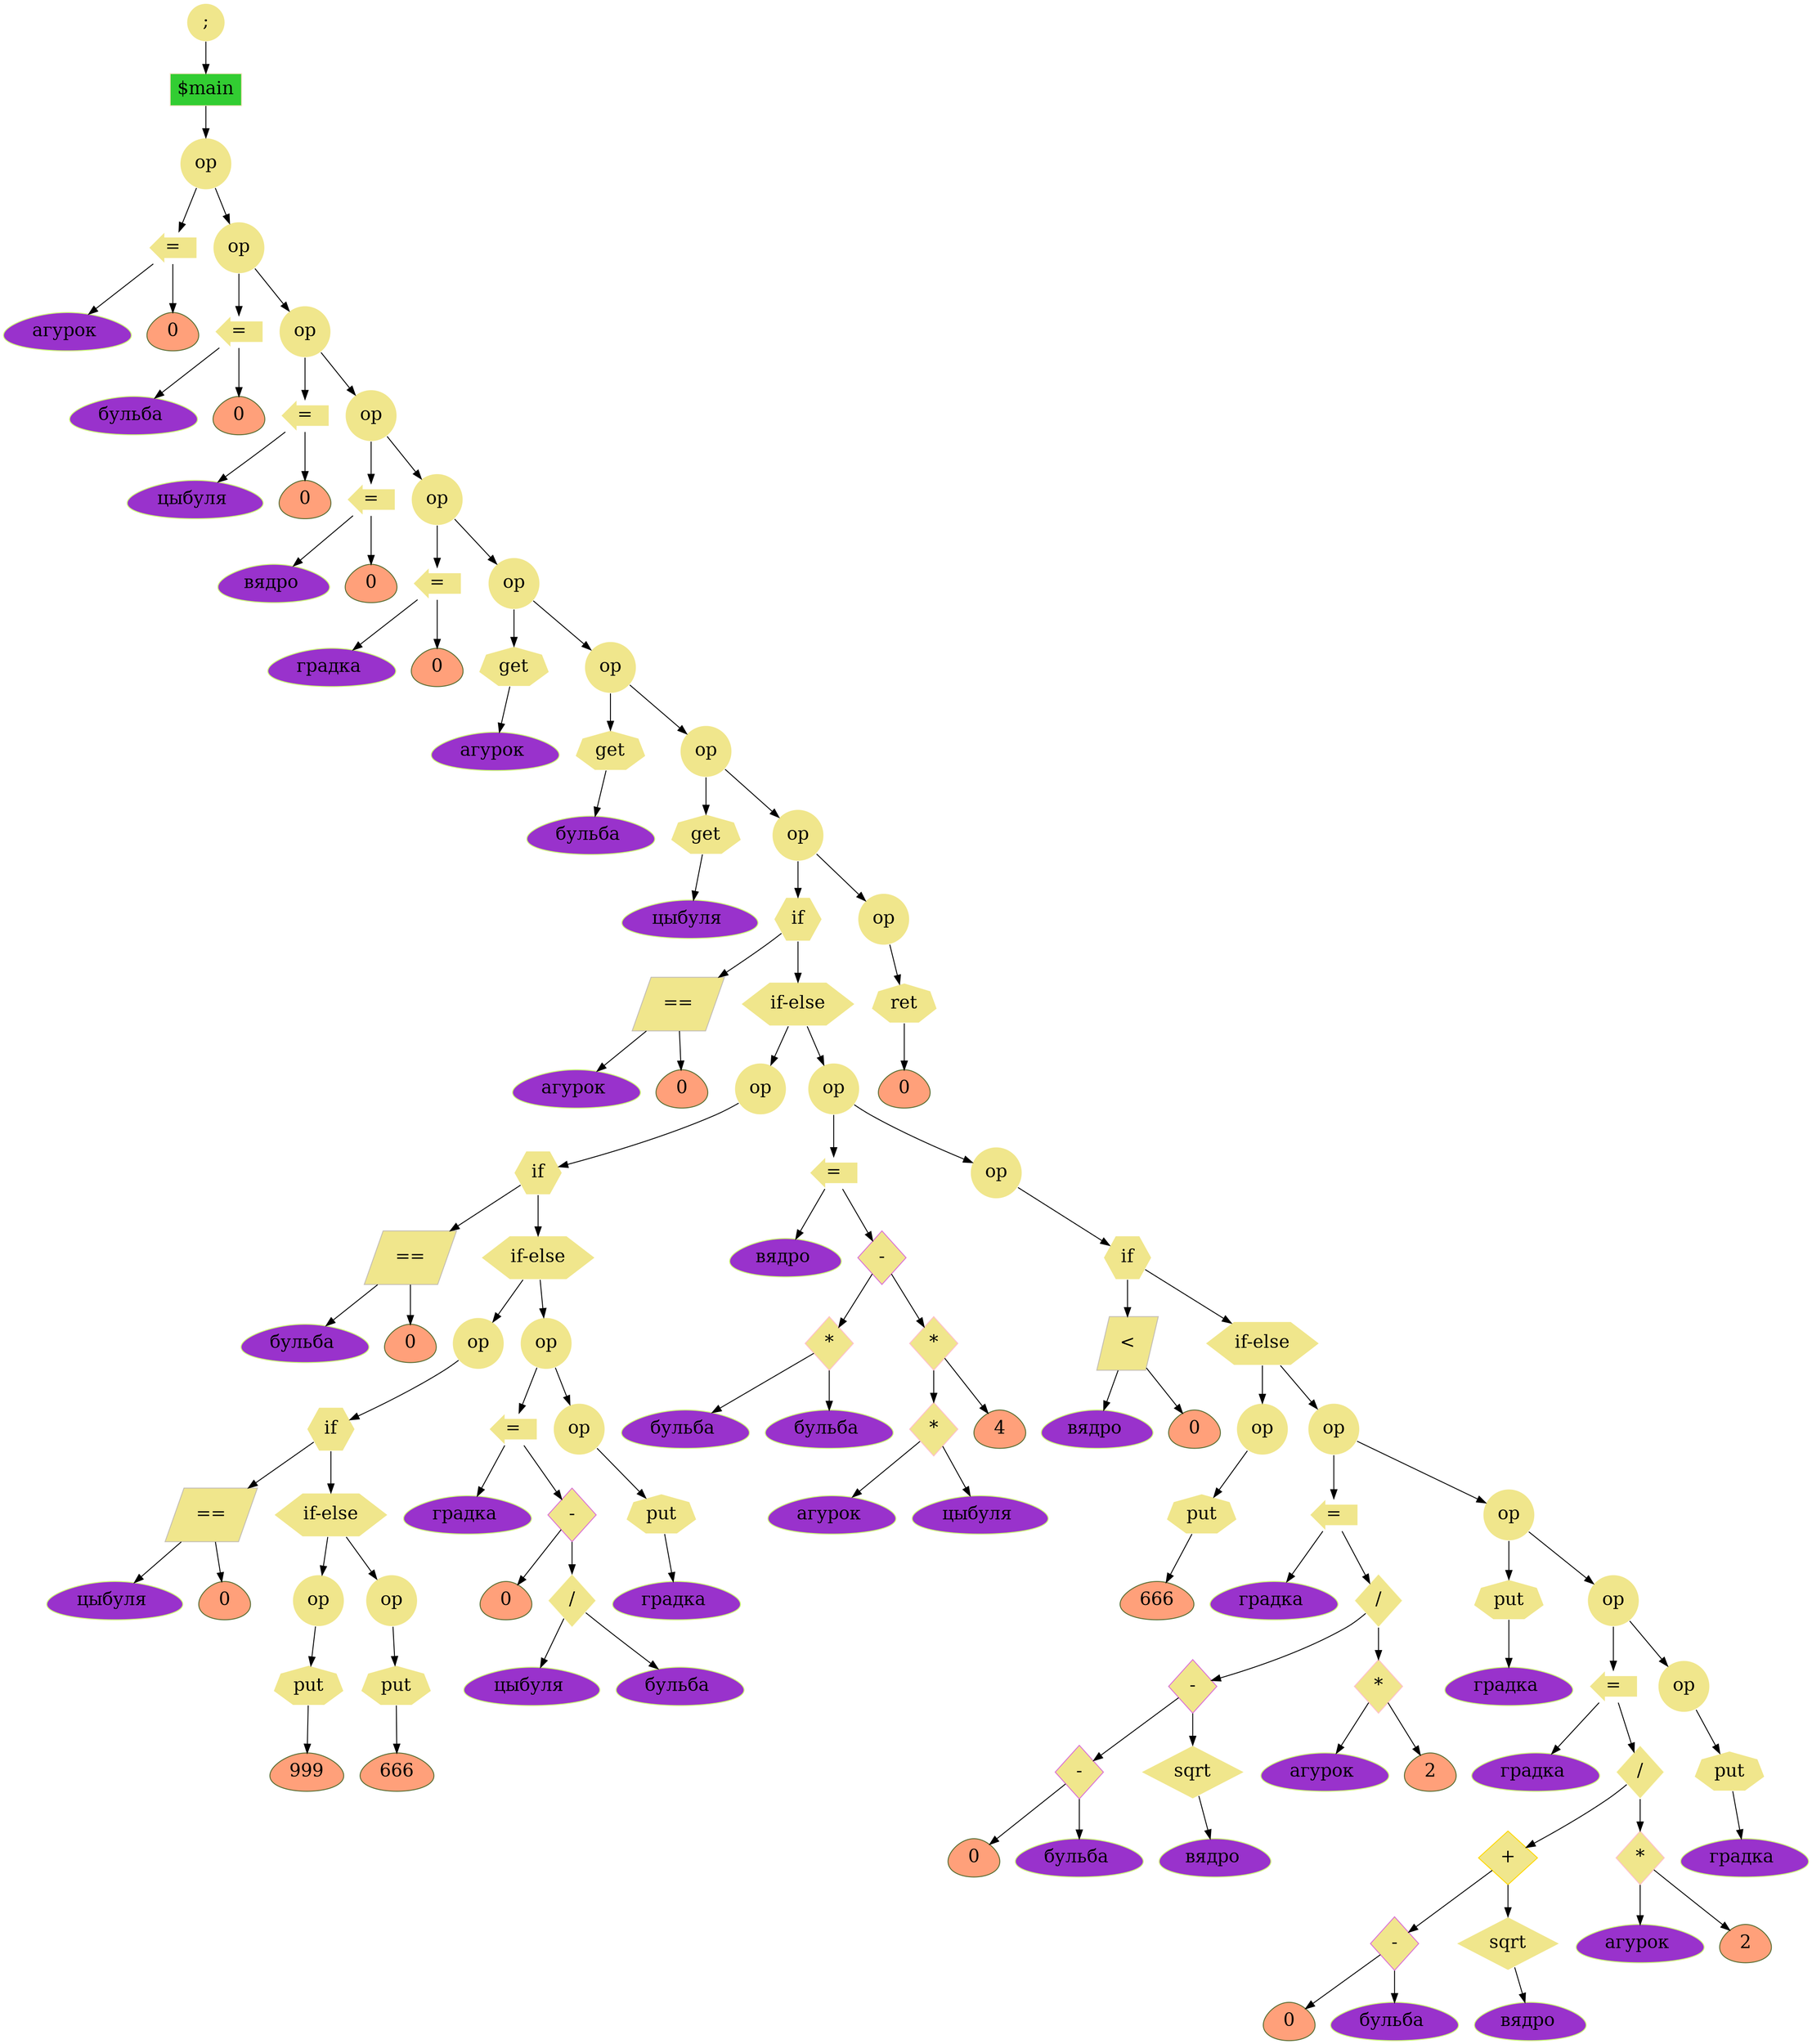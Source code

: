 digraph {
	node[color = "#000000", fontsize = 20];
	edge[color = "#000000", fontsize = 20];
		hey0[label = ";", shape = "circle", color="#ffffff", style="filled", fillcolor = "#F0E68C"];
		hey0->hey1;
		hey1[label = "$main", shape = "box", color="#ffe4c4", style="filled", fillcolor = "#32CD32"];
		hey1->hey2;
		hey2[label = "op", shape = "circle", color="#ffffff", style="filled", fillcolor = "#F0E68C"];
		hey2->hey3;
		hey3[label = "=", shape = "larrow", color="#ffffff", style="filled", fillcolor = "#F0E68C"];
		hey3->hey4;
		hey4[label = "агурок ", shape = "egg", color="#caff70", style="filled", fillcolor = "#9932CC"];
		hey3->hey5;
		hey5[label = "0", shape = "egg", color="#556b2f ", style="filled", fillcolor = "#FFA07A"];
		hey2->hey6;
		hey6[label = "op", shape = "circle", color="#ffffff", style="filled", fillcolor = "#F0E68C"];
		hey6->hey7;
		hey7[label = "=", shape = "larrow", color="#ffffff", style="filled", fillcolor = "#F0E68C"];
		hey7->hey8;
		hey8[label = "бульба ", shape = "egg", color="#caff70", style="filled", fillcolor = "#9932CC"];
		hey7->hey9;
		hey9[label = "0", shape = "egg", color="#556b2f ", style="filled", fillcolor = "#FFA07A"];
		hey6->hey10;
		hey10[label = "op", shape = "circle", color="#ffffff", style="filled", fillcolor = "#F0E68C"];
		hey10->hey11;
		hey11[label = "=", shape = "larrow", color="#ffffff", style="filled", fillcolor = "#F0E68C"];
		hey11->hey12;
		hey12[label = "цыбуля ", shape = "egg", color="#caff70", style="filled", fillcolor = "#9932CC"];
		hey11->hey13;
		hey13[label = "0", shape = "egg", color="#556b2f ", style="filled", fillcolor = "#FFA07A"];
		hey10->hey14;
		hey14[label = "op", shape = "circle", color="#ffffff", style="filled", fillcolor = "#F0E68C"];
		hey14->hey15;
		hey15[label = "=", shape = "larrow", color="#ffffff", style="filled", fillcolor = "#F0E68C"];
		hey15->hey16;
		hey16[label = "вядро ", shape = "egg", color="#caff70", style="filled", fillcolor = "#9932CC"];
		hey15->hey17;
		hey17[label = "0", shape = "egg", color="#556b2f ", style="filled", fillcolor = "#FFA07A"];
		hey14->hey18;
		hey18[label = "op", shape = "circle", color="#ffffff", style="filled", fillcolor = "#F0E68C"];
		hey18->hey19;
		hey19[label = "=", shape = "larrow", color="#ffffff", style="filled", fillcolor = "#F0E68C"];
		hey19->hey20;
		hey20[label = "градка ", shape = "egg", color="#caff70", style="filled", fillcolor = "#9932CC"];
		hey19->hey21;
		hey21[label = "0", shape = "egg", color="#556b2f ", style="filled", fillcolor = "#FFA07A"];
		hey18->hey22;
		hey22[label = "op", shape = "circle", color="#ffffff", style="filled", fillcolor = "#F0E68C"];
		hey22->hey23;
		hey23[label = "get", shape = "septagon", color="#ffffff", style="filled", fillcolor = "#F0E68C"];
		hey23->hey24;
		hey24[label = "агурок ", shape = "egg", color="#caff70", style="filled", fillcolor = "#9932CC"];
		hey22->hey25;
		hey25[label = "op", shape = "circle", color="#ffffff", style="filled", fillcolor = "#F0E68C"];
		hey25->hey26;
		hey26[label = "get", shape = "septagon", color="#ffffff", style="filled", fillcolor = "#F0E68C"];
		hey26->hey27;
		hey27[label = "бульба ", shape = "egg", color="#caff70", style="filled", fillcolor = "#9932CC"];
		hey25->hey28;
		hey28[label = "op", shape = "circle", color="#ffffff", style="filled", fillcolor = "#F0E68C"];
		hey28->hey29;
		hey29[label = "get", shape = "septagon", color="#ffffff", style="filled", fillcolor = "#F0E68C"];
		hey29->hey30;
		hey30[label = "цыбуля ", shape = "egg", color="#caff70", style="filled", fillcolor = "#9932CC"];
		hey28->hey31;
		hey31[label = "op", shape = "circle", color="#ffffff", style="filled", fillcolor = "#F0E68C"];
		hey31->hey32;
		hey32[label = "if", shape = "hexagon", color="#ffffff", style="filled", fillcolor = "#F0E68C"];
		hey32->hey33;
		hey33[label = "==", shape = "parallelogram", color="#c3beb4 ", style="filled", fillcolor = "#F0E68C"];
		hey33->hey34;
		hey34[label = "агурок ", shape = "egg", color="#caff70", style="filled", fillcolor = "#9932CC"];
		hey33->hey35;
		hey35[label = "0", shape = "egg", color="#556b2f ", style="filled", fillcolor = "#FFA07A"];
		hey32->hey36;
		hey36[label = "if-else", shape = "hexagon", color="#ffffff", style="filled", fillcolor = "#F0E68C"];
		hey36->hey37;
		hey37[label = "op", shape = "circle", color="#ffffff", style="filled", fillcolor = "#F0E68C"];
		hey37->hey38;
		hey38[label = "if", shape = "hexagon", color="#ffffff", style="filled", fillcolor = "#F0E68C"];
		hey38->hey39;
		hey39[label = "==", shape = "parallelogram", color="#c3beb4 ", style="filled", fillcolor = "#F0E68C"];
		hey39->hey40;
		hey40[label = "бульба ", shape = "egg", color="#caff70", style="filled", fillcolor = "#9932CC"];
		hey39->hey41;
		hey41[label = "0", shape = "egg", color="#556b2f ", style="filled", fillcolor = "#FFA07A"];
		hey38->hey42;
		hey42[label = "if-else", shape = "hexagon", color="#ffffff", style="filled", fillcolor = "#F0E68C"];
		hey42->hey43;
		hey43[label = "op", shape = "circle", color="#ffffff", style="filled", fillcolor = "#F0E68C"];
		hey43->hey44;
		hey44[label = "if", shape = "hexagon", color="#ffffff", style="filled", fillcolor = "#F0E68C"];
		hey44->hey45;
		hey45[label = "==", shape = "parallelogram", color="#c3beb4 ", style="filled", fillcolor = "#F0E68C"];
		hey45->hey46;
		hey46[label = "цыбуля ", shape = "egg", color="#caff70", style="filled", fillcolor = "#9932CC"];
		hey45->hey47;
		hey47[label = "0", shape = "egg", color="#556b2f ", style="filled", fillcolor = "#FFA07A"];
		hey44->hey48;
		hey48[label = "if-else", shape = "hexagon", color="#ffffff", style="filled", fillcolor = "#F0E68C"];
		hey48->hey49;
		hey49[label = "op", shape = "circle", color="#ffffff", style="filled", fillcolor = "#F0E68C"];
		hey49->hey50;
		hey50[label = "put", shape = "septagon", color="#ffffff", style="filled", fillcolor = "#F0E68C"];
		hey50->hey51;
		hey51[label = "999", shape = "egg", color="#556b2f ", style="filled", fillcolor = "#FFA07A"];
		hey48->hey52;
		hey52[label = "op", shape = "circle", color="#ffffff", style="filled", fillcolor = "#F0E68C"];
		hey52->hey53;
		hey53[label = "put", shape = "septagon", color="#ffffff", style="filled", fillcolor = "#F0E68C"];
		hey53->hey54;
		hey54[label = "666", shape = "egg", color="#556b2f ", style="filled", fillcolor = "#FFA07A"];
		hey42->hey55;
		hey55[label = "op", shape = "circle", color="#ffffff", style="filled", fillcolor = "#F0E68C"];
		hey55->hey56;
		hey56[label = "=", shape = "larrow", color="#ffffff", style="filled", fillcolor = "#F0E68C"];
		hey56->hey57;
		hey57[label = "градка ", shape = "egg", color="#caff70", style="filled", fillcolor = "#9932CC"];
		hey56->hey58;
		hey58[label = "-", shape = "diamond", color="#da70d6", style="filled", fillcolor = "#F0E68C"];
		hey58->hey59;
		hey59[label = "0", shape = "egg", color="#556b2f ", style="filled", fillcolor = "#FFA07A"];
		hey58->hey60;
		hey60[label = "/", shape = "diamond", color="#fffff0", style="filled", fillcolor = "#F0E68C"];
		hey60->hey61;
		hey61[label = "цыбуля ", shape = "egg", color="#caff70", style="filled", fillcolor = "#9932CC"];
		hey60->hey62;
		hey62[label = "бульба ", shape = "egg", color="#caff70", style="filled", fillcolor = "#9932CC"];
		hey55->hey63;
		hey63[label = "op", shape = "circle", color="#ffffff", style="filled", fillcolor = "#F0E68C"];
		hey63->hey64;
		hey64[label = "put", shape = "septagon", color="#ffffff", style="filled", fillcolor = "#F0E68C"];
		hey64->hey65;
		hey65[label = "градка ", shape = "egg", color="#caff70", style="filled", fillcolor = "#9932CC"];
		hey36->hey66;
		hey66[label = "op", shape = "circle", color="#ffffff", style="filled", fillcolor = "#F0E68C"];
		hey66->hey67;
		hey67[label = "=", shape = "larrow", color="#ffffff", style="filled", fillcolor = "#F0E68C"];
		hey67->hey68;
		hey68[label = "вядро ", shape = "egg", color="#caff70", style="filled", fillcolor = "#9932CC"];
		hey67->hey69;
		hey69[label = "-", shape = "diamond", color="#da70d6", style="filled", fillcolor = "#F0E68C"];
		hey69->hey70;
		hey70[label = "*", shape = "diamond", color="#ffc0cb", style="filled", fillcolor = "#F0E68C"];
		hey70->hey71;
		hey71[label = "бульба ", shape = "egg", color="#caff70", style="filled", fillcolor = "#9932CC"];
		hey70->hey72;
		hey72[label = "бульба ", shape = "egg", color="#caff70", style="filled", fillcolor = "#9932CC"];
		hey69->hey73;
		hey73[label = "*", shape = "diamond", color="#ffc0cb", style="filled", fillcolor = "#F0E68C"];
		hey73->hey74;
		hey74[label = "*", shape = "diamond", color="#ffc0cb", style="filled", fillcolor = "#F0E68C"];
		hey74->hey75;
		hey75[label = "агурок ", shape = "egg", color="#caff70", style="filled", fillcolor = "#9932CC"];
		hey74->hey76;
		hey76[label = "цыбуля ", shape = "egg", color="#caff70", style="filled", fillcolor = "#9932CC"];
		hey73->hey77;
		hey77[label = "4", shape = "egg", color="#556b2f ", style="filled", fillcolor = "#FFA07A"];
		hey66->hey78;
		hey78[label = "op", shape = "circle", color="#ffffff", style="filled", fillcolor = "#F0E68C"];
		hey78->hey79;
		hey79[label = "if", shape = "hexagon", color="#ffffff", style="filled", fillcolor = "#F0E68C"];
		hey79->hey80;
		hey80[label = "<", shape = "parallelogram", color="#c3beb4 ", style="filled", fillcolor = "#F0E68C"];
		hey80->hey81;
		hey81[label = "вядро ", shape = "egg", color="#caff70", style="filled", fillcolor = "#9932CC"];
		hey80->hey82;
		hey82[label = "0", shape = "egg", color="#556b2f ", style="filled", fillcolor = "#FFA07A"];
		hey79->hey83;
		hey83[label = "if-else", shape = "hexagon", color="#ffffff", style="filled", fillcolor = "#F0E68C"];
		hey83->hey84;
		hey84[label = "op", shape = "circle", color="#ffffff", style="filled", fillcolor = "#F0E68C"];
		hey84->hey85;
		hey85[label = "put", shape = "septagon", color="#ffffff", style="filled", fillcolor = "#F0E68C"];
		hey85->hey86;
		hey86[label = "666", shape = "egg", color="#556b2f ", style="filled", fillcolor = "#FFA07A"];
		hey83->hey87;
		hey87[label = "op", shape = "circle", color="#ffffff", style="filled", fillcolor = "#F0E68C"];
		hey87->hey88;
		hey88[label = "=", shape = "larrow", color="#ffffff", style="filled", fillcolor = "#F0E68C"];
		hey88->hey89;
		hey89[label = "градка ", shape = "egg", color="#caff70", style="filled", fillcolor = "#9932CC"];
		hey88->hey90;
		hey90[label = "/", shape = "diamond", color="#fffff0", style="filled", fillcolor = "#F0E68C"];
		hey90->hey91;
		hey91[label = "-", shape = "diamond", color="#da70d6", style="filled", fillcolor = "#F0E68C"];
		hey91->hey92;
		hey92[label = "-", shape = "diamond", color="#da70d6", style="filled", fillcolor = "#F0E68C"];
		hey92->hey93;
		hey93[label = "0", shape = "egg", color="#556b2f ", style="filled", fillcolor = "#FFA07A"];
		hey92->hey94;
		hey94[label = "бульба ", shape = "egg", color="#caff70", style="filled", fillcolor = "#9932CC"];
		hey91->hey95;
		hey95[label = "sqrt", shape = "diamond", color="#ffffff", style="filled", fillcolor = "#F0E68C"];
		hey95->hey96;
		hey96[label = "вядро ", shape = "egg", color="#caff70", style="filled", fillcolor = "#9932CC"];
		hey90->hey97;
		hey97[label = "*", shape = "diamond", color="#ffc0cb", style="filled", fillcolor = "#F0E68C"];
		hey97->hey98;
		hey98[label = "агурок ", shape = "egg", color="#caff70", style="filled", fillcolor = "#9932CC"];
		hey97->hey99;
		hey99[label = "2", shape = "egg", color="#556b2f ", style="filled", fillcolor = "#FFA07A"];
		hey87->hey100;
		hey100[label = "op", shape = "circle", color="#ffffff", style="filled", fillcolor = "#F0E68C"];
		hey100->hey101;
		hey101[label = "put", shape = "septagon", color="#ffffff", style="filled", fillcolor = "#F0E68C"];
		hey101->hey102;
		hey102[label = "градка ", shape = "egg", color="#caff70", style="filled", fillcolor = "#9932CC"];
		hey100->hey103;
		hey103[label = "op", shape = "circle", color="#ffffff", style="filled", fillcolor = "#F0E68C"];
		hey103->hey104;
		hey104[label = "=", shape = "larrow", color="#ffffff", style="filled", fillcolor = "#F0E68C"];
		hey104->hey105;
		hey105[label = "градка ", shape = "egg", color="#caff70", style="filled", fillcolor = "#9932CC"];
		hey104->hey106;
		hey106[label = "/", shape = "diamond", color="#fffff0", style="filled", fillcolor = "#F0E68C"];
		hey106->hey107;
		hey107[label = "+", shape = "diamond", color="#ffd700", style="filled", fillcolor = "#F0E68C"];
		hey107->hey108;
		hey108[label = "-", shape = "diamond", color="#da70d6", style="filled", fillcolor = "#F0E68C"];
		hey108->hey109;
		hey109[label = "0", shape = "egg", color="#556b2f ", style="filled", fillcolor = "#FFA07A"];
		hey108->hey110;
		hey110[label = "бульба ", shape = "egg", color="#caff70", style="filled", fillcolor = "#9932CC"];
		hey107->hey111;
		hey111[label = "sqrt", shape = "diamond", color="#ffffff", style="filled", fillcolor = "#F0E68C"];
		hey111->hey112;
		hey112[label = "вядро ", shape = "egg", color="#caff70", style="filled", fillcolor = "#9932CC"];
		hey106->hey113;
		hey113[label = "*", shape = "diamond", color="#ffc0cb", style="filled", fillcolor = "#F0E68C"];
		hey113->hey114;
		hey114[label = "агурок ", shape = "egg", color="#caff70", style="filled", fillcolor = "#9932CC"];
		hey113->hey115;
		hey115[label = "2", shape = "egg", color="#556b2f ", style="filled", fillcolor = "#FFA07A"];
		hey103->hey116;
		hey116[label = "op", shape = "circle", color="#ffffff", style="filled", fillcolor = "#F0E68C"];
		hey116->hey117;
		hey117[label = "put", shape = "septagon", color="#ffffff", style="filled", fillcolor = "#F0E68C"];
		hey117->hey118;
		hey118[label = "градка ", shape = "egg", color="#caff70", style="filled", fillcolor = "#9932CC"];
		hey31->hey119;
		hey119[label = "op", shape = "circle", color="#ffffff", style="filled", fillcolor = "#F0E68C"];
		hey119->hey120;
		hey120[label = "ret", shape = "septagon", color="#ffffff", style="filled", fillcolor = "#F0E68C"];
		hey120->hey121;
		hey121[label = "0", shape = "egg", color="#556b2f ", style="filled", fillcolor = "#FFA07A"];
}